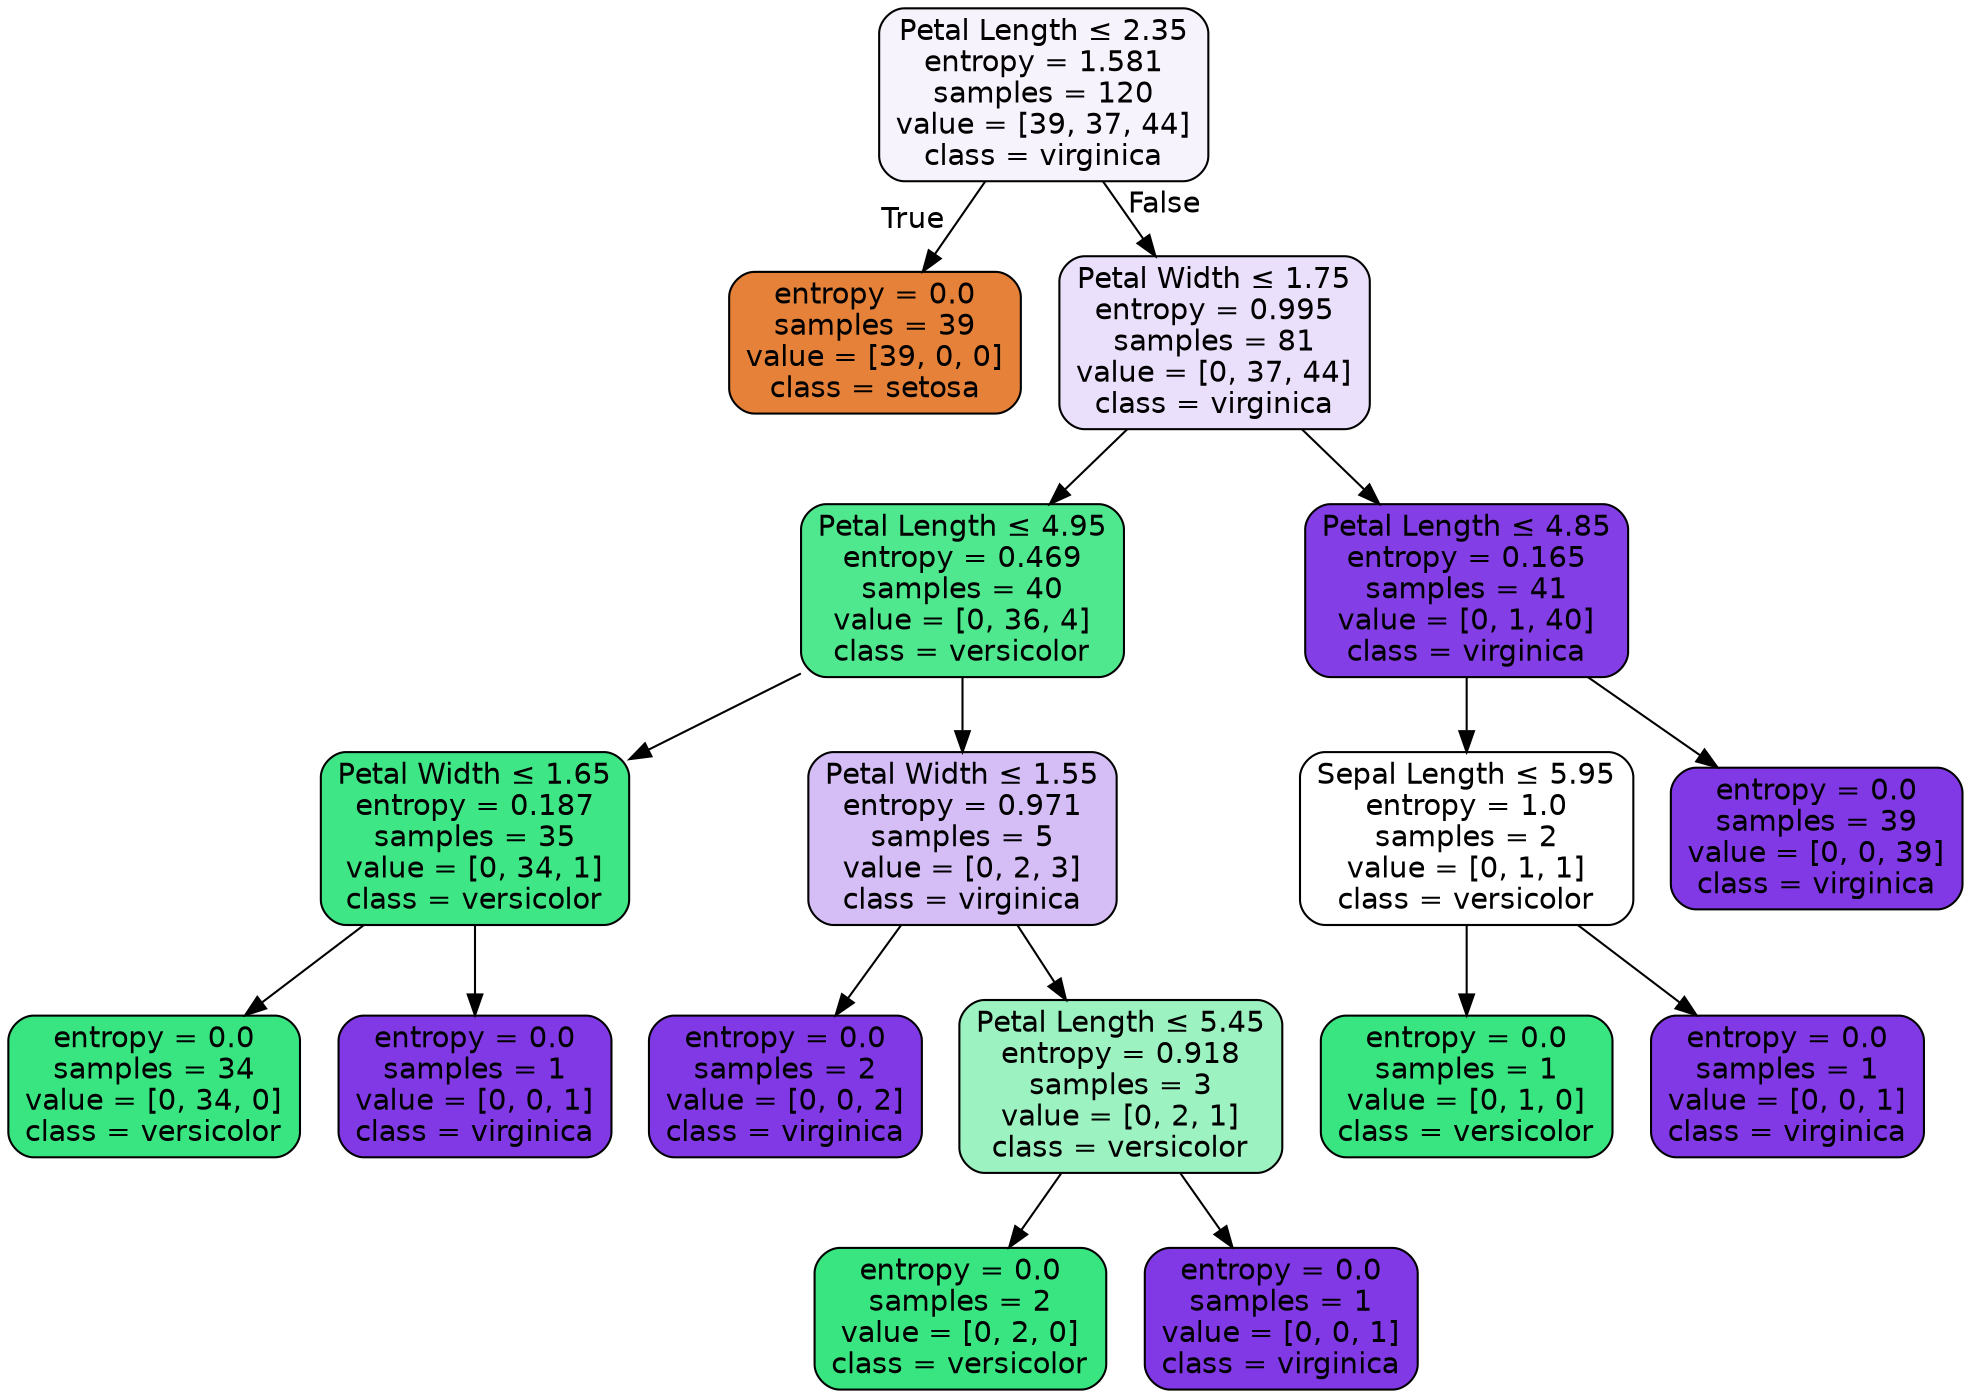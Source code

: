 digraph Tree {
node [shape=box, style="filled, rounded", color="black", fontname="helvetica"] ;
edge [fontname="helvetica"] ;
0 [label=<Petal Length &le; 2.35<br/>entropy = 1.581<br/>samples = 120<br/>value = [39, 37, 44]<br/>class = virginica>, fillcolor="#f7f3fd"] ;
1 [label=<entropy = 0.0<br/>samples = 39<br/>value = [39, 0, 0]<br/>class = setosa>, fillcolor="#e58139"] ;
0 -> 1 [labeldistance=2.5, labelangle=45, headlabel="True"] ;
2 [label=<Petal Width &le; 1.75<br/>entropy = 0.995<br/>samples = 81<br/>value = [0, 37, 44]<br/>class = virginica>, fillcolor="#ebe0fb"] ;
0 -> 2 [labeldistance=2.5, labelangle=-45, headlabel="False"] ;
3 [label=<Petal Length &le; 4.95<br/>entropy = 0.469<br/>samples = 40<br/>value = [0, 36, 4]<br/>class = versicolor>, fillcolor="#4fe88f"] ;
2 -> 3 ;
4 [label=<Petal Width &le; 1.65<br/>entropy = 0.187<br/>samples = 35<br/>value = [0, 34, 1]<br/>class = versicolor>, fillcolor="#3fe685"] ;
3 -> 4 ;
5 [label=<entropy = 0.0<br/>samples = 34<br/>value = [0, 34, 0]<br/>class = versicolor>, fillcolor="#39e581"] ;
4 -> 5 ;
6 [label=<entropy = 0.0<br/>samples = 1<br/>value = [0, 0, 1]<br/>class = virginica>, fillcolor="#8139e5"] ;
4 -> 6 ;
7 [label=<Petal Width &le; 1.55<br/>entropy = 0.971<br/>samples = 5<br/>value = [0, 2, 3]<br/>class = virginica>, fillcolor="#d5bdf6"] ;
3 -> 7 ;
8 [label=<entropy = 0.0<br/>samples = 2<br/>value = [0, 0, 2]<br/>class = virginica>, fillcolor="#8139e5"] ;
7 -> 8 ;
9 [label=<Petal Length &le; 5.45<br/>entropy = 0.918<br/>samples = 3<br/>value = [0, 2, 1]<br/>class = versicolor>, fillcolor="#9cf2c0"] ;
7 -> 9 ;
10 [label=<entropy = 0.0<br/>samples = 2<br/>value = [0, 2, 0]<br/>class = versicolor>, fillcolor="#39e581"] ;
9 -> 10 ;
11 [label=<entropy = 0.0<br/>samples = 1<br/>value = [0, 0, 1]<br/>class = virginica>, fillcolor="#8139e5"] ;
9 -> 11 ;
12 [label=<Petal Length &le; 4.85<br/>entropy = 0.165<br/>samples = 41<br/>value = [0, 1, 40]<br/>class = virginica>, fillcolor="#843ee6"] ;
2 -> 12 ;
13 [label=<Sepal Length &le; 5.95<br/>entropy = 1.0<br/>samples = 2<br/>value = [0, 1, 1]<br/>class = versicolor>, fillcolor="#ffffff"] ;
12 -> 13 ;
14 [label=<entropy = 0.0<br/>samples = 1<br/>value = [0, 1, 0]<br/>class = versicolor>, fillcolor="#39e581"] ;
13 -> 14 ;
15 [label=<entropy = 0.0<br/>samples = 1<br/>value = [0, 0, 1]<br/>class = virginica>, fillcolor="#8139e5"] ;
13 -> 15 ;
16 [label=<entropy = 0.0<br/>samples = 39<br/>value = [0, 0, 39]<br/>class = virginica>, fillcolor="#8139e5"] ;
12 -> 16 ;
}